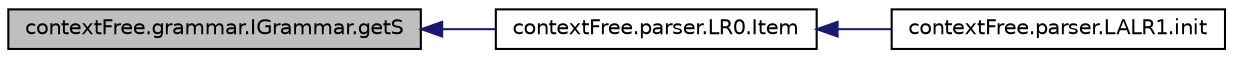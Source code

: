 digraph G
{
  edge [fontname="Helvetica",fontsize="10",labelfontname="Helvetica",labelfontsize="10"];
  node [fontname="Helvetica",fontsize="10",shape=record];
  rankdir="LR";
  Node1 [label="contextFree.grammar.IGrammar.getS",height=0.2,width=0.4,color="black", fillcolor="grey75", style="filled" fontcolor="black"];
  Node1 -> Node2 [dir="back",color="midnightblue",fontsize="10",style="solid"];
  Node2 [label="contextFree.parser.LR0.Item",height=0.2,width=0.4,color="black", fillcolor="white", style="filled",URL="$classcontext_free_1_1parser_1_1_l_r0.html#aa96d752420b690ccbbc9fad67691f36a",tooltip="given a grammar G we calculate the associated grammar augmented by adding the production S &#39;:: =..."];
  Node2 -> Node3 [dir="back",color="midnightblue",fontsize="10",style="solid"];
  Node3 [label="contextFree.parser.LALR1.init",height=0.2,width=0.4,color="black", fillcolor="white", style="filled",URL="$classcontext_free_1_1parser_1_1_l_a_l_r1.html#a7618cff4af4edfffb9a538a7cb1e79cf",tooltip="Initialize the LALR(1) automaton from LR0 automaton."];
}
